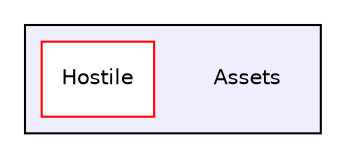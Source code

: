 digraph "C:/Users/Anthony/Game_Development/Unity_Projects/Hostile/Assets" {
  compound=true
  node [ fontsize="10", fontname="Helvetica"];
  edge [ labelfontsize="10", labelfontname="Helvetica"];
  subgraph clusterdir_84bbf7b3c7f28a5a18725745e1505219 {
    graph [ bgcolor="#eeeeff", pencolor="black", label="" URL="dir_84bbf7b3c7f28a5a18725745e1505219.html"];
    dir_84bbf7b3c7f28a5a18725745e1505219 [shape=plaintext label="Assets"];
    dir_5fa1efae0aeb32b57d582be1e4d4bc67 [shape=box label="Hostile" color="red" fillcolor="white" style="filled" URL="dir_5fa1efae0aeb32b57d582be1e4d4bc67.html"];
  }
}
